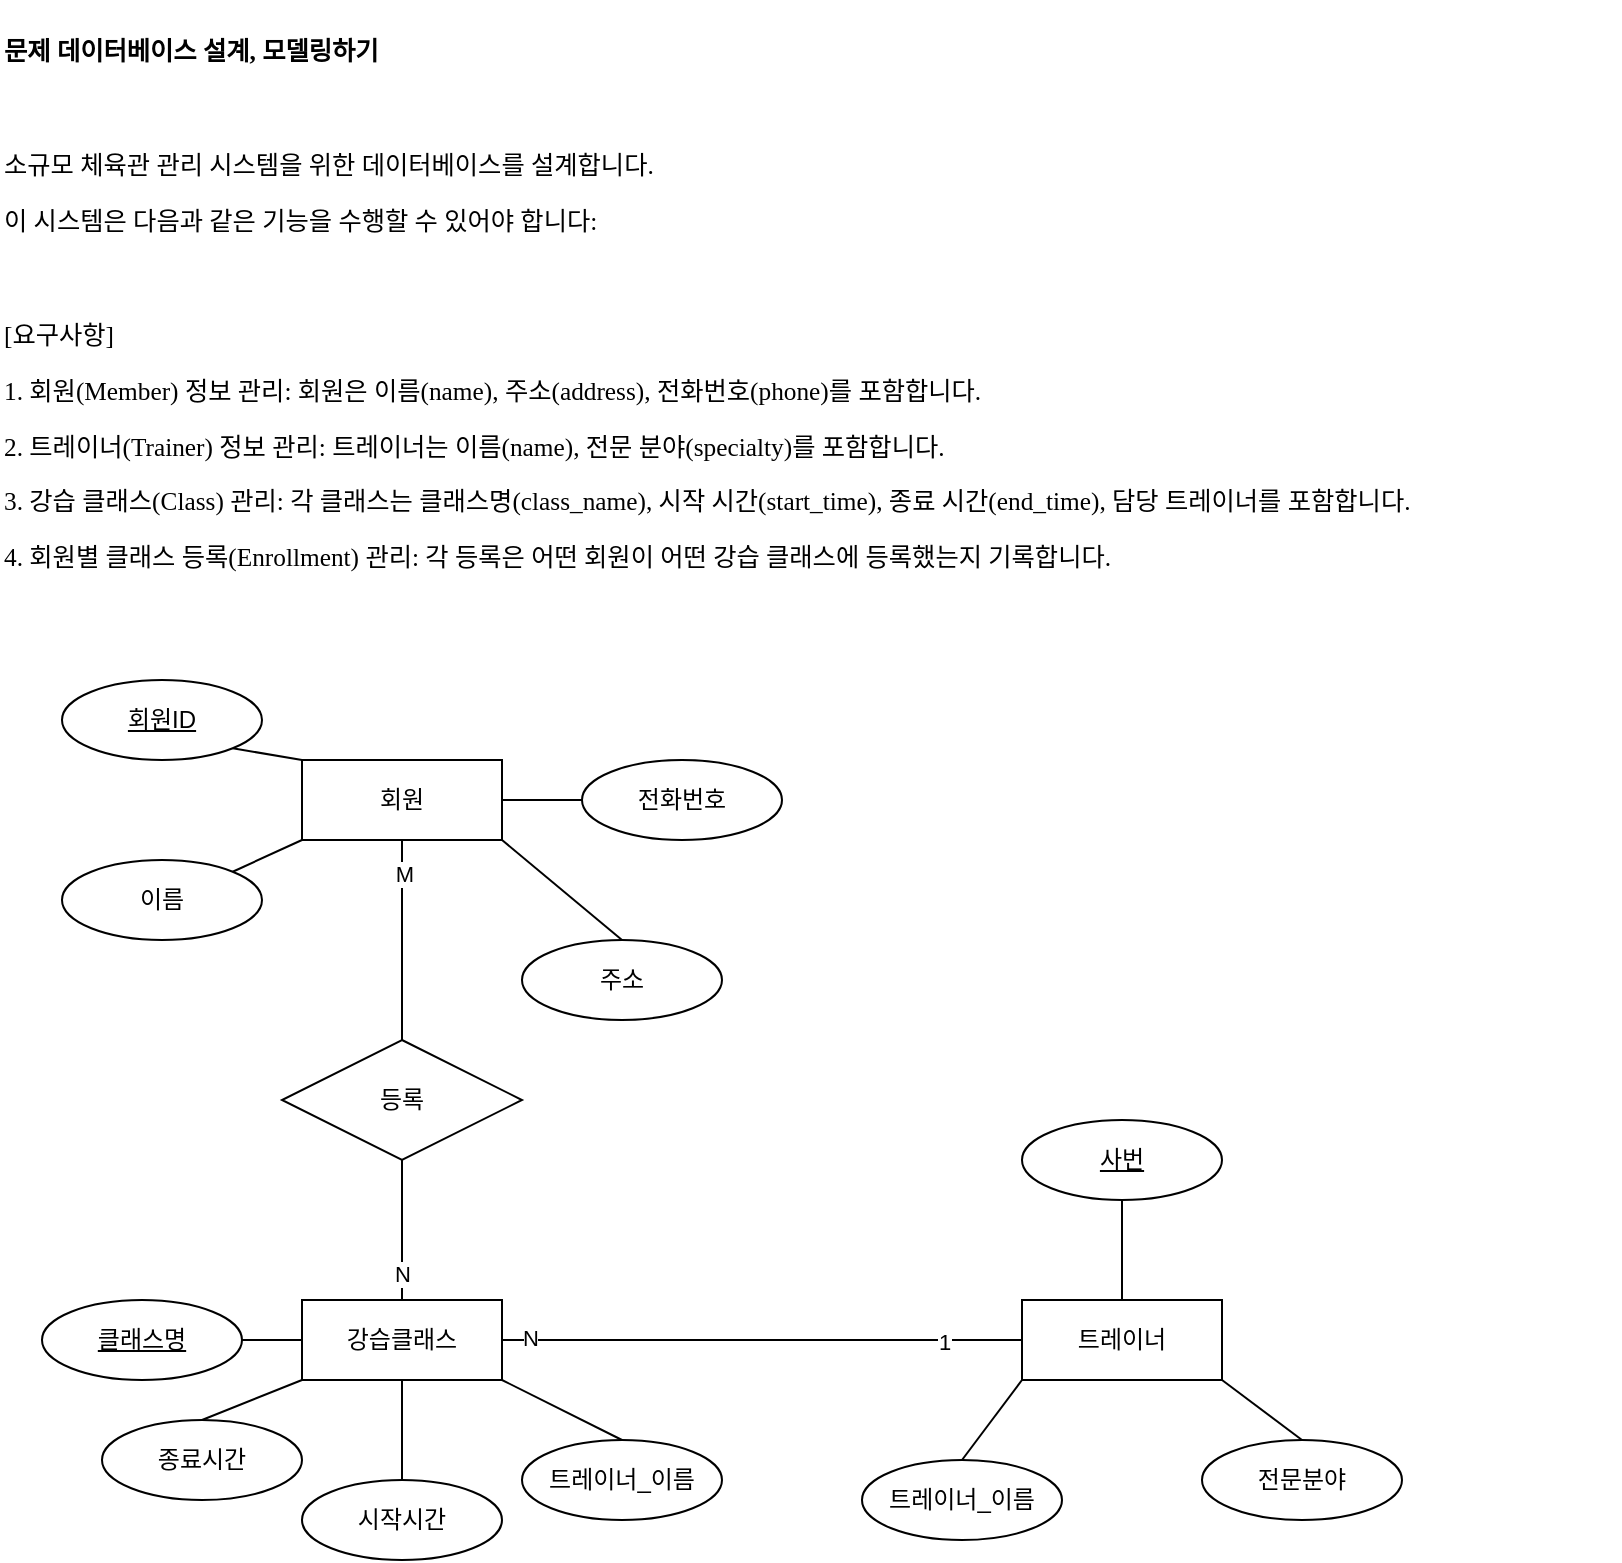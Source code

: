 <mxfile version="24.2.3" type="device">
  <diagram name="페이지-1" id="kB3GVhyvK6U9Cgo5InYz">
    <mxGraphModel dx="636" dy="783" grid="1" gridSize="10" guides="1" tooltips="1" connect="1" arrows="1" fold="1" page="1" pageScale="1" pageWidth="827" pageHeight="1169" math="0" shadow="0">
      <root>
        <mxCell id="0" />
        <mxCell id="1" parent="0" />
        <mxCell id="gJBaAHsb1nTfLczXqozD-1" value="&lt;p class=&quot;0&quot; style=&quot;line-height:130%;margin-left:35.0pt;text-indent:-35.0pt;mso-pagination:none;text-autospace:none;mso-padding-alt:0pt 0pt 0pt 0pt;&quot;&gt;&lt;span style=&quot;font-family:돋움;mso-fareast-font-family:돋움;font-weight:bold;font-size:9.5pt;&quot;&gt;문제 데이터베이스 설계&lt;/span&gt;&lt;span lang=&quot;EN-US&quot; style=&quot;mso-fareast-font-family:돋움;font-family:돋움;mso-ascii-font-family:돋움;mso-font-width:100%;letter-spacing:0pt;mso-text-raise:0pt;font-weight:bold;font-size:9.5pt;&quot;&gt;, &lt;/span&gt;&lt;span style=&quot;font-family:돋움;mso-fareast-font-family:돋움;font-weight:bold;font-size:9.5pt;&quot;&gt;모델링하기&lt;/span&gt;&lt;/p&gt;&lt;p class=&quot;0&quot; style=&quot;line-height:130%;margin-left:18.0pt;text-indent:-18.0pt;mso-pagination:none;text-autospace:none;mso-padding-alt:0pt 0pt 0pt 0pt;font-size:9.5pt;&quot;&gt;  &amp;nbsp;  &lt;/p&gt;&lt;p class=&quot;0&quot; style=&quot;line-height:130%;margin-left:18.0pt;text-indent:-18.0pt;mso-pagination:none;text-autospace:none;mso-padding-alt:0pt 0pt 0pt 0pt;&quot;&gt;&lt;span lang=&quot;EN-US&quot; style=&quot;mso-fareast-font-family:돋움;font-size:9.5pt;&quot;&gt;   &lt;/span&gt;&lt;span style=&quot;font-family:돋움;mso-fareast-font-family:돋움;font-size:9.5pt;&quot;&gt;소규모 체육관 관리 시스템을 위한 데이터베이스를 설계합니다&lt;/span&gt;&lt;span lang=&quot;EN-US&quot; style=&quot;mso-fareast-font-family:돋움;font-family:돋움;mso-ascii-font-family:돋움;mso-font-width:100%;letter-spacing:0pt;mso-text-raise:0pt;font-size:9.5pt;&quot;&gt;.&lt;/span&gt;&lt;/p&gt;&lt;p class=&quot;0&quot; style=&quot;line-height:130%;margin-left:18.0pt;text-indent:-18.0pt;mso-pagination:none;text-autospace:none;mso-padding-alt:0pt 0pt 0pt 0pt;&quot;&gt;&lt;span lang=&quot;EN-US&quot; style=&quot;mso-fareast-font-family:돋움;font-size:9.5pt;&quot;&gt;   &lt;/span&gt;&lt;span style=&quot;font-family:돋움;mso-fareast-font-family:돋움;font-size:9.5pt;&quot;&gt;이 시스템은 다음과 같은 기능을 수행할 수 있어야 합니다&lt;/span&gt;&lt;span lang=&quot;EN-US&quot; style=&quot;mso-fareast-font-family:돋움;font-family:돋움;mso-ascii-font-family:돋움;mso-font-width:100%;letter-spacing:0pt;mso-text-raise:0pt;font-size:9.5pt;&quot;&gt;:&lt;/span&gt;&lt;/p&gt;&lt;p class=&quot;0&quot; style=&quot;line-height:130%;margin-left:18.0pt;text-indent:-18.0pt;mso-pagination:none;text-autospace:none;mso-padding-alt:0pt 0pt 0pt 0pt;font-size:9.5pt;&quot;&gt;  &amp;nbsp;  &lt;/p&gt;&lt;p class=&quot;0&quot; style=&quot;line-height:130%;margin-left:18.0pt;text-indent:-18.0pt;mso-pagination:none;text-autospace:none;mso-padding-alt:0pt 0pt 0pt 0pt;&quot;&gt;&lt;span lang=&quot;EN-US&quot; style=&quot;mso-fareast-font-family:돋움;font-family:돋움;mso-ascii-font-family:돋움;mso-font-width:100%;letter-spacing:0pt;mso-text-raise:0pt;font-size:9.5pt;&quot;&gt;[&lt;/span&gt;&lt;span style=&quot;font-family:돋움;mso-fareast-font-family:돋움;font-size:9.5pt;&quot;&gt;요구사항&lt;/span&gt;&lt;span lang=&quot;EN-US&quot; style=&quot;mso-fareast-font-family:돋움;font-family:돋움;mso-ascii-font-family:돋움;mso-font-width:100%;letter-spacing:0pt;mso-text-raise:0pt;font-size:9.5pt;&quot;&gt;]&lt;/span&gt;&lt;/p&gt;&lt;p class=&quot;0&quot; style=&quot;line-height:130%;margin-left:18.0pt;text-indent:-18.0pt;mso-pagination:none;text-autospace:none;mso-padding-alt:0pt 0pt 0pt 0pt;&quot;&gt;&lt;span lang=&quot;EN-US&quot; style=&quot;mso-fareast-font-family:돋움;font-size:9.5pt;&quot;&gt;  &lt;/span&gt;&lt;span lang=&quot;EN-US&quot; style=&quot;mso-fareast-font-family:돋움;font-family:돋움;mso-ascii-font-family:돋움;mso-font-width:100%;letter-spacing:0pt;mso-text-raise:0pt;font-size:9.5pt;&quot;&gt;1. &lt;/span&gt;&lt;span style=&quot;font-family:돋움;mso-fareast-font-family:돋움;font-size:9.5pt;&quot;&gt;회원&lt;/span&gt;&lt;span lang=&quot;EN-US&quot; style=&quot;mso-fareast-font-family:돋움;font-family:돋움;mso-ascii-font-family:돋움;mso-font-width:100%;letter-spacing:0pt;mso-text-raise:0pt;font-size:9.5pt;&quot;&gt;(Member) &lt;/span&gt;&lt;span style=&quot;font-family:돋움;mso-fareast-font-family:돋움;font-size:9.5pt;&quot;&gt;정보 관리&lt;/span&gt;&lt;span lang=&quot;EN-US&quot; style=&quot;mso-fareast-font-family:돋움;font-family:돋움;mso-ascii-font-family:돋움;mso-font-width:100%;letter-spacing:0pt;mso-text-raise:0pt;font-size:9.5pt;&quot;&gt;: &lt;/span&gt;&lt;span style=&quot;font-family:돋움;mso-fareast-font-family:돋움;font-size:9.5pt;&quot;&gt;회원은 이름&lt;/span&gt;&lt;span lang=&quot;EN-US&quot; style=&quot;mso-fareast-font-family:돋움;font-family:돋움;mso-ascii-font-family:돋움;mso-font-width:100%;letter-spacing:0pt;mso-text-raise:0pt;font-size:9.5pt;&quot;&gt;(name), &lt;/span&gt;&lt;span style=&quot;font-family:돋움;mso-fareast-font-family:돋움;font-size:9.5pt;&quot;&gt;주소&lt;/span&gt;&lt;span lang=&quot;EN-US&quot; style=&quot;mso-fareast-font-family:돋움;font-family:돋움;mso-ascii-font-family:돋움;mso-font-width:100%;letter-spacing:0pt;mso-text-raise:0pt;font-size:9.5pt;&quot;&gt;(address), &lt;/span&gt;&lt;span style=&quot;font-family:돋움;mso-fareast-font-family:돋움;font-size:9.5pt;&quot;&gt;전화번호&lt;/span&gt;&lt;span lang=&quot;EN-US&quot; style=&quot;mso-fareast-font-family:돋움;font-family:돋움;mso-ascii-font-family:돋움;mso-font-width:100%;letter-spacing:0pt;mso-text-raise:0pt;font-size:9.5pt;&quot;&gt;(phone)&lt;/span&gt;&lt;span style=&quot;font-family:돋움;mso-fareast-font-family:돋움;font-size:9.5pt;&quot;&gt;를 포함합니다&lt;/span&gt;&lt;span lang=&quot;EN-US&quot; style=&quot;mso-fareast-font-family:돋움;font-family:돋움;mso-ascii-font-family:돋움;mso-font-width:100%;letter-spacing:0pt;mso-text-raise:0pt;font-size:9.5pt;&quot;&gt;.&lt;/span&gt;&lt;/p&gt;&lt;p class=&quot;0&quot; style=&quot;line-height:130%;margin-left:18.0pt;text-indent:-18.0pt;mso-pagination:none;text-autospace:none;mso-padding-alt:0pt 0pt 0pt 0pt;&quot;&gt;&lt;span lang=&quot;EN-US&quot; style=&quot;mso-fareast-font-family:돋움;font-size:9.5pt;&quot;&gt;  &lt;/span&gt;&lt;span lang=&quot;EN-US&quot; style=&quot;mso-fareast-font-family:돋움;font-family:돋움;mso-ascii-font-family:돋움;mso-font-width:100%;letter-spacing:0pt;mso-text-raise:0pt;font-size:9.5pt;&quot;&gt;2. &lt;/span&gt;&lt;span style=&quot;font-family:돋움;mso-fareast-font-family:돋움;font-size:9.5pt;&quot;&gt;트레이너&lt;/span&gt;&lt;span lang=&quot;EN-US&quot; style=&quot;mso-fareast-font-family:돋움;font-family:돋움;mso-ascii-font-family:돋움;mso-font-width:100%;letter-spacing:0pt;mso-text-raise:0pt;font-size:9.5pt;&quot;&gt;(Trainer) &lt;/span&gt;&lt;span style=&quot;font-family:돋움;mso-fareast-font-family:돋움;font-size:9.5pt;&quot;&gt;정보 관리&lt;/span&gt;&lt;span lang=&quot;EN-US&quot; style=&quot;mso-fareast-font-family:돋움;font-family:돋움;mso-ascii-font-family:돋움;mso-font-width:100%;letter-spacing:0pt;mso-text-raise:0pt;font-size:9.5pt;&quot;&gt;: &lt;/span&gt;&lt;span style=&quot;font-family:돋움;mso-fareast-font-family:돋움;font-size:9.5pt;&quot;&gt;트레이너는 이름&lt;/span&gt;&lt;span lang=&quot;EN-US&quot; style=&quot;mso-fareast-font-family:돋움;font-family:돋움;mso-ascii-font-family:돋움;mso-font-width:100%;letter-spacing:0pt;mso-text-raise:0pt;font-size:9.5pt;&quot;&gt;(name), &lt;/span&gt;&lt;span style=&quot;font-family:돋움;mso-fareast-font-family:돋움;font-size:9.5pt;&quot;&gt;전문 분야&lt;/span&gt;&lt;span lang=&quot;EN-US&quot; style=&quot;mso-fareast-font-family:돋움;font-family:돋움;mso-ascii-font-family:돋움;mso-font-width:100%;letter-spacing:0pt;mso-text-raise:0pt;font-size:9.5pt;&quot;&gt;(specialty)&lt;/span&gt;&lt;span style=&quot;font-family:돋움;mso-fareast-font-family:돋움;font-size:9.5pt;&quot;&gt;를 포함합니다&lt;/span&gt;&lt;span lang=&quot;EN-US&quot; style=&quot;mso-fareast-font-family:돋움;font-family:돋움;mso-ascii-font-family:돋움;mso-font-width:100%;letter-spacing:0pt;mso-text-raise:0pt;font-size:9.5pt;&quot;&gt;.&lt;/span&gt;&lt;/p&gt;&lt;p class=&quot;0&quot; style=&quot;line-height:130%;margin-left:18.0pt;text-indent:-18.0pt;mso-pagination:none;text-autospace:none;mso-padding-alt:0pt 0pt 0pt 0pt;&quot;&gt;&lt;span lang=&quot;EN-US&quot; style=&quot;mso-fareast-font-family:돋움;font-size:9.5pt;&quot;&gt;  &lt;/span&gt;&lt;span lang=&quot;EN-US&quot; style=&quot;mso-fareast-font-family:돋움;font-family:돋움;mso-ascii-font-family:돋움;mso-font-width:100%;letter-spacing:0pt;mso-text-raise:0pt;font-size:9.5pt;&quot;&gt;3. &lt;/span&gt;&lt;span style=&quot;font-family:돋움;mso-fareast-font-family:돋움;font-size:9.5pt;&quot;&gt;강습 클래스&lt;/span&gt;&lt;span lang=&quot;EN-US&quot; style=&quot;mso-fareast-font-family:돋움;font-family:돋움;mso-ascii-font-family:돋움;mso-font-width:100%;letter-spacing:0pt;mso-text-raise:0pt;font-size:9.5pt;&quot;&gt;(Class) &lt;/span&gt;&lt;span style=&quot;font-family:돋움;mso-fareast-font-family:돋움;font-size:9.5pt;&quot;&gt;관리&lt;/span&gt;&lt;span lang=&quot;EN-US&quot; style=&quot;mso-fareast-font-family:돋움;font-family:돋움;mso-ascii-font-family:돋움;mso-font-width:100%;letter-spacing:0pt;mso-text-raise:0pt;font-size:9.5pt;&quot;&gt;: &lt;/span&gt;&lt;span style=&quot;font-family:돋움;mso-fareast-font-family:돋움;font-size:9.5pt;&quot;&gt;각 클래스는 클래스명&lt;/span&gt;&lt;span lang=&quot;EN-US&quot; style=&quot;mso-fareast-font-family:돋움;font-family:돋움;mso-ascii-font-family:돋움;mso-font-width:100%;letter-spacing:0pt;mso-text-raise:0pt;font-size:9.5pt;&quot;&gt;(class_name), &lt;/span&gt;&lt;span style=&quot;font-family:돋움;mso-fareast-font-family:돋움;font-size:9.5pt;&quot;&gt;시작 시간&lt;/span&gt;&lt;span lang=&quot;EN-US&quot; style=&quot;mso-fareast-font-family:돋움;font-family:돋움;mso-ascii-font-family:돋움;mso-font-width:100%;letter-spacing:0pt;mso-text-raise:0pt;font-size:9.5pt;&quot;&gt;(start_time), &lt;/span&gt;&lt;span style=&quot;font-family:돋움;mso-fareast-font-family:돋움;font-size:9.5pt;&quot;&gt;종료 시간&lt;/span&gt;&lt;span lang=&quot;EN-US&quot; style=&quot;mso-fareast-font-family:돋움;font-family:돋움;mso-ascii-font-family:돋움;mso-font-width:100%;letter-spacing:0pt;mso-text-raise:0pt;font-size:9.5pt;&quot;&gt;(end_time), &lt;/span&gt;&lt;span style=&quot;font-family:돋움;mso-fareast-font-family:돋움;font-size:9.5pt;&quot;&gt;담당 트레이너를 포함합니다&lt;/span&gt;&lt;span lang=&quot;EN-US&quot; style=&quot;mso-fareast-font-family:돋움;font-family:돋움;mso-ascii-font-family:돋움;mso-font-width:100%;letter-spacing:0pt;mso-text-raise:0pt;font-size:9.5pt;&quot;&gt;.&lt;/span&gt;&lt;/p&gt;&lt;p class=&quot;0&quot; style=&quot;line-height:130%;margin-left:18.0pt;text-indent:-18.0pt;mso-pagination:none;text-autospace:none;mso-padding-alt:0pt 0pt 0pt 0pt;&quot;&gt;&lt;span lang=&quot;EN-US&quot; style=&quot;mso-fareast-font-family:돋움;font-size:9.5pt;&quot;&gt;  &lt;/span&gt;&lt;span lang=&quot;EN-US&quot; style=&quot;mso-fareast-font-family:돋움;font-family:돋움;mso-ascii-font-family:돋움;mso-font-width:100%;letter-spacing:0pt;mso-text-raise:0pt;font-size:9.5pt;&quot;&gt;4. &lt;/span&gt;&lt;span style=&quot;font-family:돋움;mso-fareast-font-family:돋움;font-size:9.5pt;&quot;&gt;회원별 클래스 등록&lt;/span&gt;&lt;span lang=&quot;EN-US&quot; style=&quot;mso-fareast-font-family:돋움;font-family:돋움;mso-ascii-font-family:돋움;mso-font-width:100%;letter-spacing:0pt;mso-text-raise:0pt;font-size:9.5pt;&quot;&gt;(Enrollment) &lt;/span&gt;&lt;span style=&quot;font-family:돋움;mso-fareast-font-family:돋움;font-size:9.5pt;&quot;&gt;관리&lt;/span&gt;&lt;span lang=&quot;EN-US&quot; style=&quot;mso-fareast-font-family:돋움;font-family:돋움;mso-ascii-font-family:돋움;mso-font-width:100%;letter-spacing:0pt;mso-text-raise:0pt;font-size:9.5pt;&quot;&gt;: &lt;/span&gt;&lt;span style=&quot;font-family:돋움;mso-fareast-font-family:돋움;font-size:9.5pt;&quot;&gt;각 등록은 어떤 회원이 어떤 강습 클래스에 등록했는지 기록합니다&lt;/span&gt;&lt;span lang=&quot;EN-US&quot; style=&quot;mso-fareast-font-family:돋움;font-family:돋움;mso-ascii-font-family:돋움;mso-font-width:100%;letter-spacing:0pt;mso-text-raise:0pt;font-size:9.5pt;&quot;&gt;.&lt;/span&gt;&lt;/p&gt;&lt;div id=&quot;hwpEditorBoardContent&quot; class=&quot;hwp_editor_board_content&quot; data-hjsonver=&quot;1.0&quot; data-jsonlen=&quot;11067&quot;&gt;&lt;/div&gt;" style="text;whiteSpace=wrap;html=1;" vertex="1" parent="1">
          <mxGeometry x="9" y="30" width="810" height="300" as="geometry" />
        </mxCell>
        <mxCell id="gJBaAHsb1nTfLczXqozD-2" value="회원" style="whiteSpace=wrap;html=1;align=center;" vertex="1" parent="1">
          <mxGeometry x="160" y="410" width="100" height="40" as="geometry" />
        </mxCell>
        <mxCell id="gJBaAHsb1nTfLczXqozD-3" value="트레이너" style="whiteSpace=wrap;html=1;align=center;" vertex="1" parent="1">
          <mxGeometry x="520" y="680" width="100" height="40" as="geometry" />
        </mxCell>
        <mxCell id="gJBaAHsb1nTfLczXqozD-4" value="강습클래스" style="whiteSpace=wrap;html=1;align=center;" vertex="1" parent="1">
          <mxGeometry x="160" y="680" width="100" height="40" as="geometry" />
        </mxCell>
        <mxCell id="gJBaAHsb1nTfLczXqozD-7" value="" style="endArrow=none;html=1;rounded=0;exitX=1;exitY=1;exitDx=0;exitDy=0;entryX=0;entryY=0;entryDx=0;entryDy=0;" edge="1" parent="1" source="gJBaAHsb1nTfLczXqozD-8" target="gJBaAHsb1nTfLczXqozD-2">
          <mxGeometry relative="1" as="geometry">
            <mxPoint x="60" y="419" as="sourcePoint" />
            <mxPoint x="220" y="419" as="targetPoint" />
          </mxGeometry>
        </mxCell>
        <mxCell id="gJBaAHsb1nTfLczXqozD-8" value="회원ID" style="ellipse;whiteSpace=wrap;html=1;align=center;fontStyle=4;" vertex="1" parent="1">
          <mxGeometry x="40" y="370" width="100" height="40" as="geometry" />
        </mxCell>
        <mxCell id="gJBaAHsb1nTfLczXqozD-9" value="이름" style="ellipse;whiteSpace=wrap;html=1;align=center;" vertex="1" parent="1">
          <mxGeometry x="40" y="460" width="100" height="40" as="geometry" />
        </mxCell>
        <mxCell id="gJBaAHsb1nTfLczXqozD-10" value="주소" style="ellipse;whiteSpace=wrap;html=1;align=center;" vertex="1" parent="1">
          <mxGeometry x="270" y="500" width="100" height="40" as="geometry" />
        </mxCell>
        <mxCell id="gJBaAHsb1nTfLczXqozD-11" value="전화번호" style="ellipse;whiteSpace=wrap;html=1;align=center;" vertex="1" parent="1">
          <mxGeometry x="300" y="410" width="100" height="40" as="geometry" />
        </mxCell>
        <mxCell id="gJBaAHsb1nTfLczXqozD-12" value="" style="endArrow=none;html=1;rounded=0;exitX=1;exitY=0;exitDx=0;exitDy=0;entryX=0;entryY=1;entryDx=0;entryDy=0;" edge="1" parent="1" source="gJBaAHsb1nTfLczXqozD-9" target="gJBaAHsb1nTfLczXqozD-2">
          <mxGeometry relative="1" as="geometry">
            <mxPoint x="330" y="410" as="sourcePoint" />
            <mxPoint x="490" y="410" as="targetPoint" />
          </mxGeometry>
        </mxCell>
        <mxCell id="gJBaAHsb1nTfLczXqozD-13" value="" style="endArrow=none;html=1;rounded=0;exitX=0.5;exitY=0;exitDx=0;exitDy=0;entryX=1;entryY=1;entryDx=0;entryDy=0;" edge="1" parent="1" source="gJBaAHsb1nTfLczXqozD-10" target="gJBaAHsb1nTfLczXqozD-2">
          <mxGeometry relative="1" as="geometry">
            <mxPoint x="169.64" y="476" as="sourcePoint" />
            <mxPoint x="204.64" y="460" as="targetPoint" />
          </mxGeometry>
        </mxCell>
        <mxCell id="gJBaAHsb1nTfLczXqozD-14" value="" style="endArrow=none;html=1;rounded=0;entryX=1;entryY=0.5;entryDx=0;entryDy=0;exitX=0;exitY=0.5;exitDx=0;exitDy=0;" edge="1" parent="1" source="gJBaAHsb1nTfLczXqozD-11" target="gJBaAHsb1nTfLczXqozD-2">
          <mxGeometry relative="1" as="geometry">
            <mxPoint x="300" y="500" as="sourcePoint" />
            <mxPoint x="270" y="440" as="targetPoint" />
          </mxGeometry>
        </mxCell>
        <mxCell id="gJBaAHsb1nTfLczXqozD-15" value="트레이너_이름" style="ellipse;whiteSpace=wrap;html=1;align=center;" vertex="1" parent="1">
          <mxGeometry x="440" y="760" width="100" height="40" as="geometry" />
        </mxCell>
        <mxCell id="gJBaAHsb1nTfLczXqozD-16" value="전문분야" style="ellipse;whiteSpace=wrap;html=1;align=center;" vertex="1" parent="1">
          <mxGeometry x="610" y="750" width="100" height="40" as="geometry" />
        </mxCell>
        <mxCell id="gJBaAHsb1nTfLczXqozD-17" value="&lt;u&gt;사번&lt;/u&gt;" style="ellipse;whiteSpace=wrap;html=1;align=center;" vertex="1" parent="1">
          <mxGeometry x="520" y="590" width="100" height="40" as="geometry" />
        </mxCell>
        <mxCell id="gJBaAHsb1nTfLczXqozD-18" value="" style="endArrow=none;html=1;rounded=0;exitX=0.5;exitY=0;exitDx=0;exitDy=0;entryX=0.5;entryY=1;entryDx=0;entryDy=0;" edge="1" parent="1" source="gJBaAHsb1nTfLczXqozD-3" target="gJBaAHsb1nTfLczXqozD-17">
          <mxGeometry relative="1" as="geometry">
            <mxPoint x="490" y="730" as="sourcePoint" />
            <mxPoint x="480" y="690" as="targetPoint" />
          </mxGeometry>
        </mxCell>
        <mxCell id="gJBaAHsb1nTfLczXqozD-19" value="" style="endArrow=none;html=1;rounded=0;exitX=0.5;exitY=0;exitDx=0;exitDy=0;entryX=0;entryY=1;entryDx=0;entryDy=0;" edge="1" parent="1" source="gJBaAHsb1nTfLczXqozD-15" target="gJBaAHsb1nTfLczXqozD-3">
          <mxGeometry relative="1" as="geometry">
            <mxPoint x="480" y="750" as="sourcePoint" />
            <mxPoint x="480" y="720" as="targetPoint" />
          </mxGeometry>
        </mxCell>
        <mxCell id="gJBaAHsb1nTfLczXqozD-20" value="" style="endArrow=none;html=1;rounded=0;exitX=0.5;exitY=0;exitDx=0;exitDy=0;entryX=1;entryY=1;entryDx=0;entryDy=0;" edge="1" parent="1" source="gJBaAHsb1nTfLczXqozD-16" target="gJBaAHsb1nTfLczXqozD-3">
          <mxGeometry relative="1" as="geometry">
            <mxPoint x="560" y="760" as="sourcePoint" />
            <mxPoint x="610" y="730" as="targetPoint" />
          </mxGeometry>
        </mxCell>
        <mxCell id="gJBaAHsb1nTfLczXqozD-21" value="클래스명" style="ellipse;whiteSpace=wrap;html=1;align=center;fontStyle=4;" vertex="1" parent="1">
          <mxGeometry x="30" y="680" width="100" height="40" as="geometry" />
        </mxCell>
        <mxCell id="gJBaAHsb1nTfLczXqozD-22" value="시작시간" style="ellipse;whiteSpace=wrap;html=1;align=center;" vertex="1" parent="1">
          <mxGeometry x="160" y="770" width="100" height="40" as="geometry" />
        </mxCell>
        <mxCell id="gJBaAHsb1nTfLczXqozD-23" value="종료시간" style="ellipse;whiteSpace=wrap;html=1;align=center;" vertex="1" parent="1">
          <mxGeometry x="60" y="740" width="100" height="40" as="geometry" />
        </mxCell>
        <mxCell id="gJBaAHsb1nTfLczXqozD-25" value="" style="endArrow=none;html=1;rounded=0;exitX=1;exitY=0.5;exitDx=0;exitDy=0;entryX=0;entryY=0.5;entryDx=0;entryDy=0;" edge="1" parent="1" source="gJBaAHsb1nTfLczXqozD-21" target="gJBaAHsb1nTfLczXqozD-4">
          <mxGeometry relative="1" as="geometry">
            <mxPoint x="110" y="670" as="sourcePoint" />
            <mxPoint x="160" y="640" as="targetPoint" />
          </mxGeometry>
        </mxCell>
        <mxCell id="gJBaAHsb1nTfLczXqozD-26" value="" style="endArrow=none;html=1;rounded=0;exitX=0.5;exitY=1;exitDx=0;exitDy=0;entryX=0.5;entryY=0;entryDx=0;entryDy=0;" edge="1" parent="1" source="gJBaAHsb1nTfLczXqozD-4" target="gJBaAHsb1nTfLczXqozD-22">
          <mxGeometry relative="1" as="geometry">
            <mxPoint x="290" y="670" as="sourcePoint" />
            <mxPoint x="340" y="640" as="targetPoint" />
          </mxGeometry>
        </mxCell>
        <mxCell id="gJBaAHsb1nTfLczXqozD-27" value="" style="endArrow=none;html=1;rounded=0;exitX=0.5;exitY=0;exitDx=0;exitDy=0;entryX=0;entryY=1;entryDx=0;entryDy=0;" edge="1" parent="1" source="gJBaAHsb1nTfLczXqozD-23" target="gJBaAHsb1nTfLczXqozD-4">
          <mxGeometry relative="1" as="geometry">
            <mxPoint x="200" y="760" as="sourcePoint" />
            <mxPoint x="250" y="730" as="targetPoint" />
          </mxGeometry>
        </mxCell>
        <mxCell id="gJBaAHsb1nTfLczXqozD-28" value="등록" style="shape=rhombus;perimeter=rhombusPerimeter;whiteSpace=wrap;html=1;align=center;" vertex="1" parent="1">
          <mxGeometry x="150" y="550" width="120" height="60" as="geometry" />
        </mxCell>
        <mxCell id="gJBaAHsb1nTfLczXqozD-29" value="" style="endArrow=none;html=1;rounded=0;exitX=0.5;exitY=1;exitDx=0;exitDy=0;entryX=0.5;entryY=0;entryDx=0;entryDy=0;" edge="1" parent="1" source="gJBaAHsb1nTfLczXqozD-2" target="gJBaAHsb1nTfLczXqozD-28">
          <mxGeometry relative="1" as="geometry">
            <mxPoint x="140" y="539.5" as="sourcePoint" />
            <mxPoint x="300" y="539.5" as="targetPoint" />
          </mxGeometry>
        </mxCell>
        <mxCell id="gJBaAHsb1nTfLczXqozD-40" value="M" style="edgeLabel;html=1;align=center;verticalAlign=middle;resizable=0;points=[];" vertex="1" connectable="0" parent="gJBaAHsb1nTfLczXqozD-29">
          <mxGeometry x="-0.66" y="1" relative="1" as="geometry">
            <mxPoint as="offset" />
          </mxGeometry>
        </mxCell>
        <mxCell id="gJBaAHsb1nTfLczXqozD-30" value="" style="endArrow=none;html=1;rounded=0;exitX=0.5;exitY=1;exitDx=0;exitDy=0;entryX=0.5;entryY=0;entryDx=0;entryDy=0;" edge="1" parent="1" source="gJBaAHsb1nTfLczXqozD-28" target="gJBaAHsb1nTfLczXqozD-4">
          <mxGeometry relative="1" as="geometry">
            <mxPoint x="300" y="530" as="sourcePoint" />
            <mxPoint x="290" y="640" as="targetPoint" />
          </mxGeometry>
        </mxCell>
        <mxCell id="gJBaAHsb1nTfLczXqozD-41" value="N" style="edgeLabel;html=1;align=center;verticalAlign=middle;resizable=0;points=[];" vertex="1" connectable="0" parent="gJBaAHsb1nTfLczXqozD-30">
          <mxGeometry x="0.629" relative="1" as="geometry">
            <mxPoint as="offset" />
          </mxGeometry>
        </mxCell>
        <mxCell id="gJBaAHsb1nTfLczXqozD-35" value="" style="endArrow=none;html=1;rounded=0;exitX=1;exitY=1;exitDx=0;exitDy=0;entryX=0.5;entryY=0;entryDx=0;entryDy=0;" edge="1" parent="1" source="gJBaAHsb1nTfLczXqozD-4" target="gJBaAHsb1nTfLczXqozD-36">
          <mxGeometry relative="1" as="geometry">
            <mxPoint x="280" y="690" as="sourcePoint" />
            <mxPoint x="310" y="720" as="targetPoint" />
          </mxGeometry>
        </mxCell>
        <mxCell id="gJBaAHsb1nTfLczXqozD-36" value="트레이너_이름" style="ellipse;whiteSpace=wrap;html=1;align=center;" vertex="1" parent="1">
          <mxGeometry x="270" y="750" width="100" height="40" as="geometry" />
        </mxCell>
        <mxCell id="gJBaAHsb1nTfLczXqozD-39" value="" style="endArrow=none;html=1;rounded=0;entryX=0;entryY=0.5;entryDx=0;entryDy=0;exitX=1;exitY=0.5;exitDx=0;exitDy=0;" edge="1" parent="1" source="gJBaAHsb1nTfLczXqozD-4" target="gJBaAHsb1nTfLczXqozD-3">
          <mxGeometry relative="1" as="geometry">
            <mxPoint x="440" y="700" as="sourcePoint" />
            <mxPoint x="500" y="660" as="targetPoint" />
          </mxGeometry>
        </mxCell>
        <mxCell id="gJBaAHsb1nTfLczXqozD-43" value="1" style="edgeLabel;html=1;align=center;verticalAlign=middle;resizable=0;points=[];" vertex="1" connectable="0" parent="gJBaAHsb1nTfLczXqozD-39">
          <mxGeometry x="0.7" y="-1" relative="1" as="geometry">
            <mxPoint as="offset" />
          </mxGeometry>
        </mxCell>
        <mxCell id="gJBaAHsb1nTfLczXqozD-44" value="N" style="edgeLabel;html=1;align=center;verticalAlign=middle;resizable=0;points=[];" vertex="1" connectable="0" parent="gJBaAHsb1nTfLczXqozD-39">
          <mxGeometry x="-0.892" y="1" relative="1" as="geometry">
            <mxPoint as="offset" />
          </mxGeometry>
        </mxCell>
      </root>
    </mxGraphModel>
  </diagram>
</mxfile>
